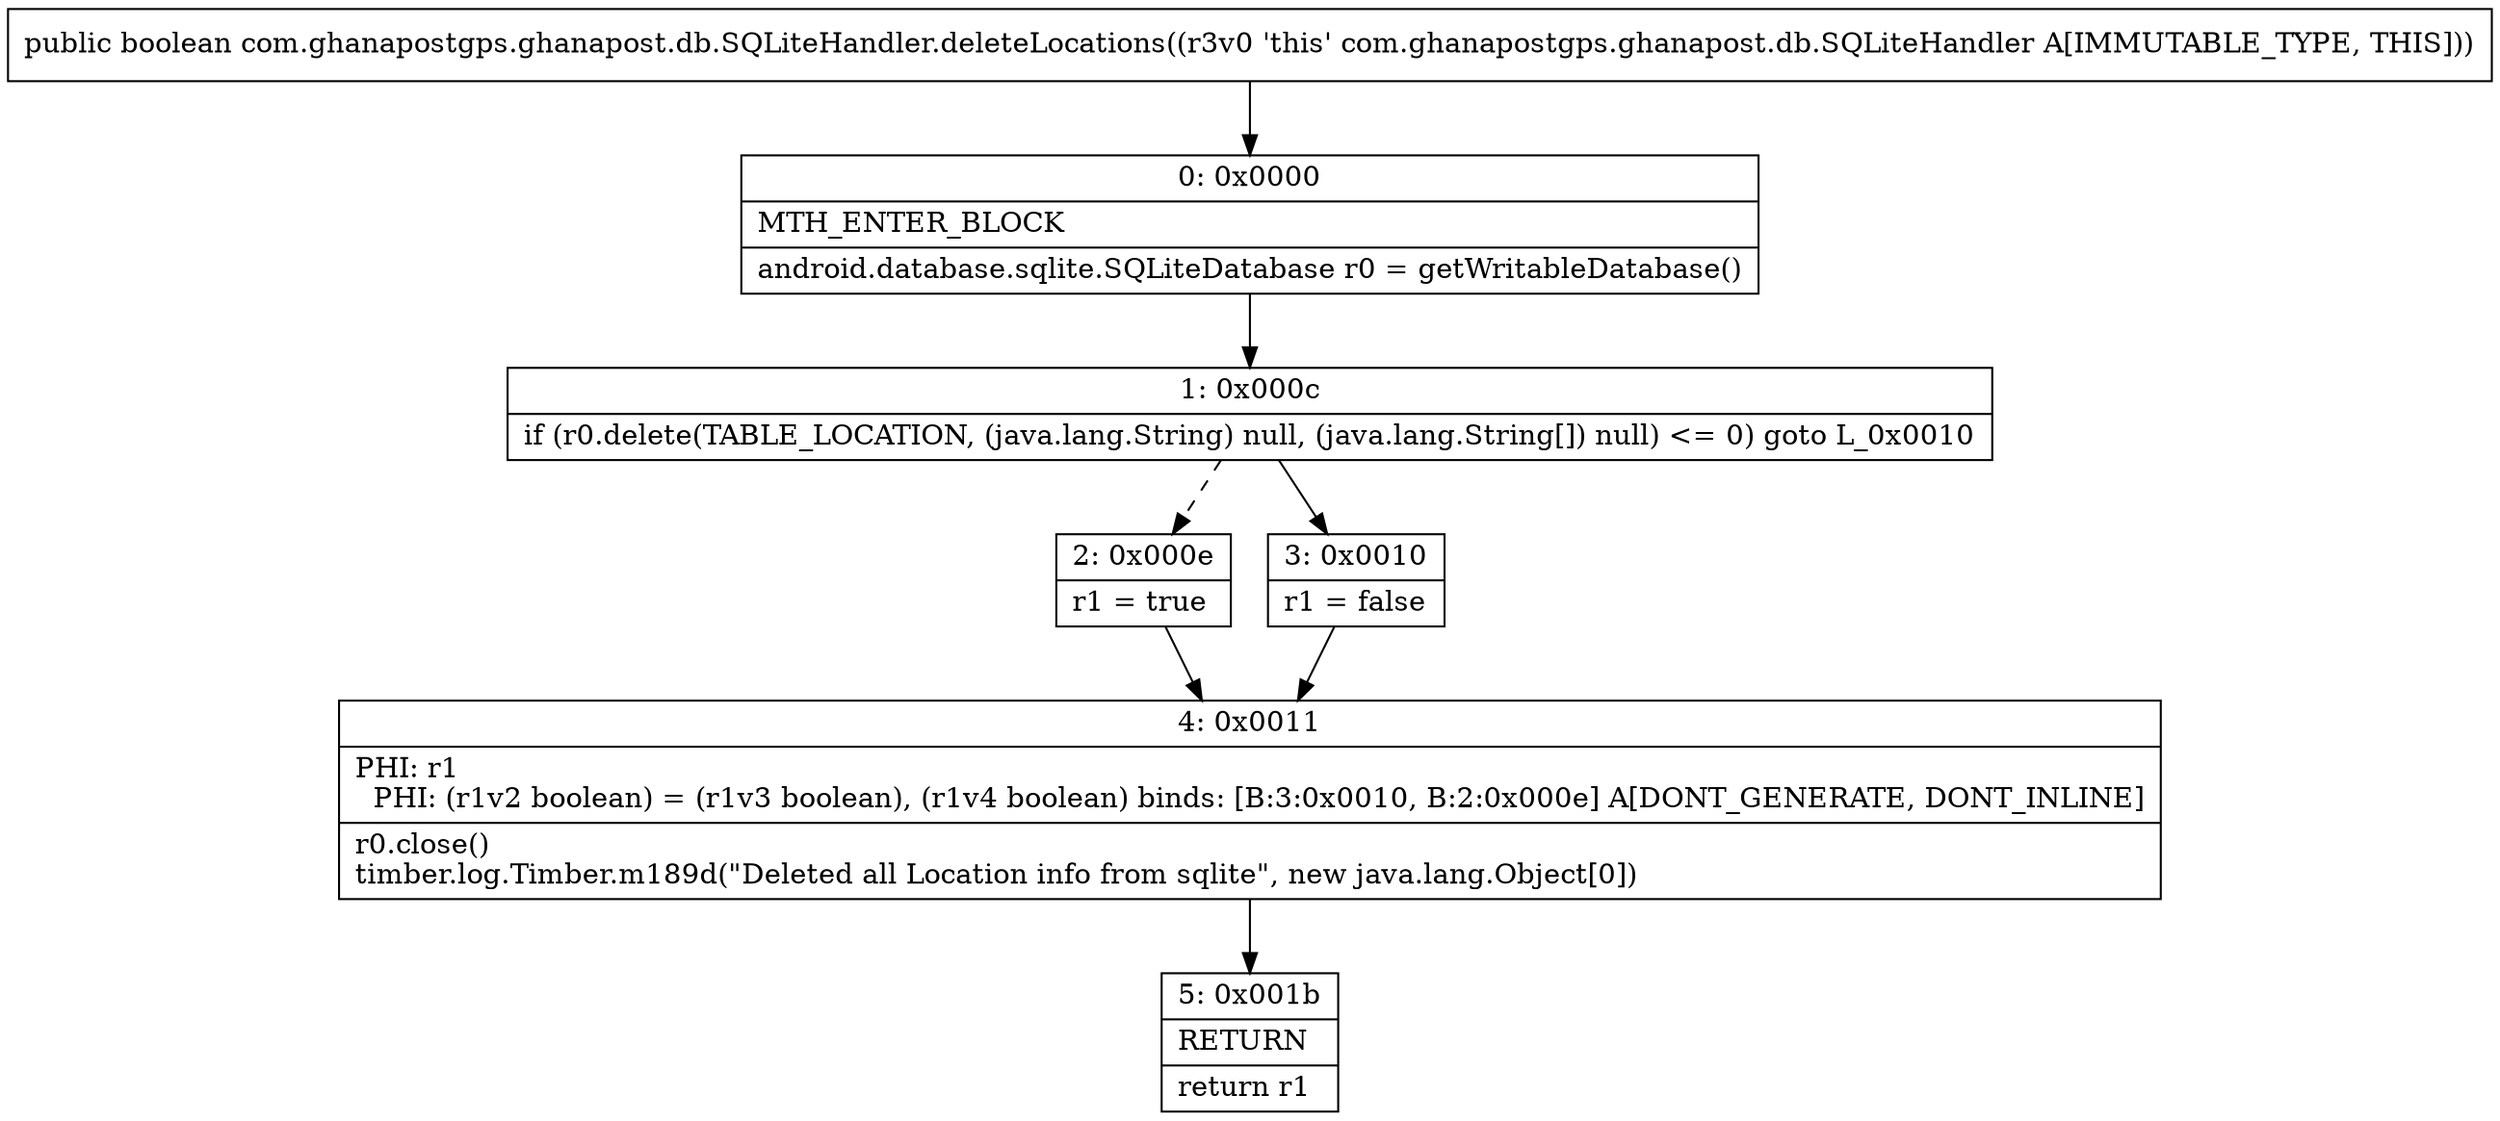 digraph "CFG forcom.ghanapostgps.ghanapost.db.SQLiteHandler.deleteLocations()Z" {
Node_0 [shape=record,label="{0\:\ 0x0000|MTH_ENTER_BLOCK\l|android.database.sqlite.SQLiteDatabase r0 = getWritableDatabase()\l}"];
Node_1 [shape=record,label="{1\:\ 0x000c|if (r0.delete(TABLE_LOCATION, (java.lang.String) null, (java.lang.String[]) null) \<= 0) goto L_0x0010\l}"];
Node_2 [shape=record,label="{2\:\ 0x000e|r1 = true\l}"];
Node_3 [shape=record,label="{3\:\ 0x0010|r1 = false\l}"];
Node_4 [shape=record,label="{4\:\ 0x0011|PHI: r1 \l  PHI: (r1v2 boolean) = (r1v3 boolean), (r1v4 boolean) binds: [B:3:0x0010, B:2:0x000e] A[DONT_GENERATE, DONT_INLINE]\l|r0.close()\ltimber.log.Timber.m189d(\"Deleted all Location info from sqlite\", new java.lang.Object[0])\l}"];
Node_5 [shape=record,label="{5\:\ 0x001b|RETURN\l|return r1\l}"];
MethodNode[shape=record,label="{public boolean com.ghanapostgps.ghanapost.db.SQLiteHandler.deleteLocations((r3v0 'this' com.ghanapostgps.ghanapost.db.SQLiteHandler A[IMMUTABLE_TYPE, THIS])) }"];
MethodNode -> Node_0;
Node_0 -> Node_1;
Node_1 -> Node_2[style=dashed];
Node_1 -> Node_3;
Node_2 -> Node_4;
Node_3 -> Node_4;
Node_4 -> Node_5;
}

